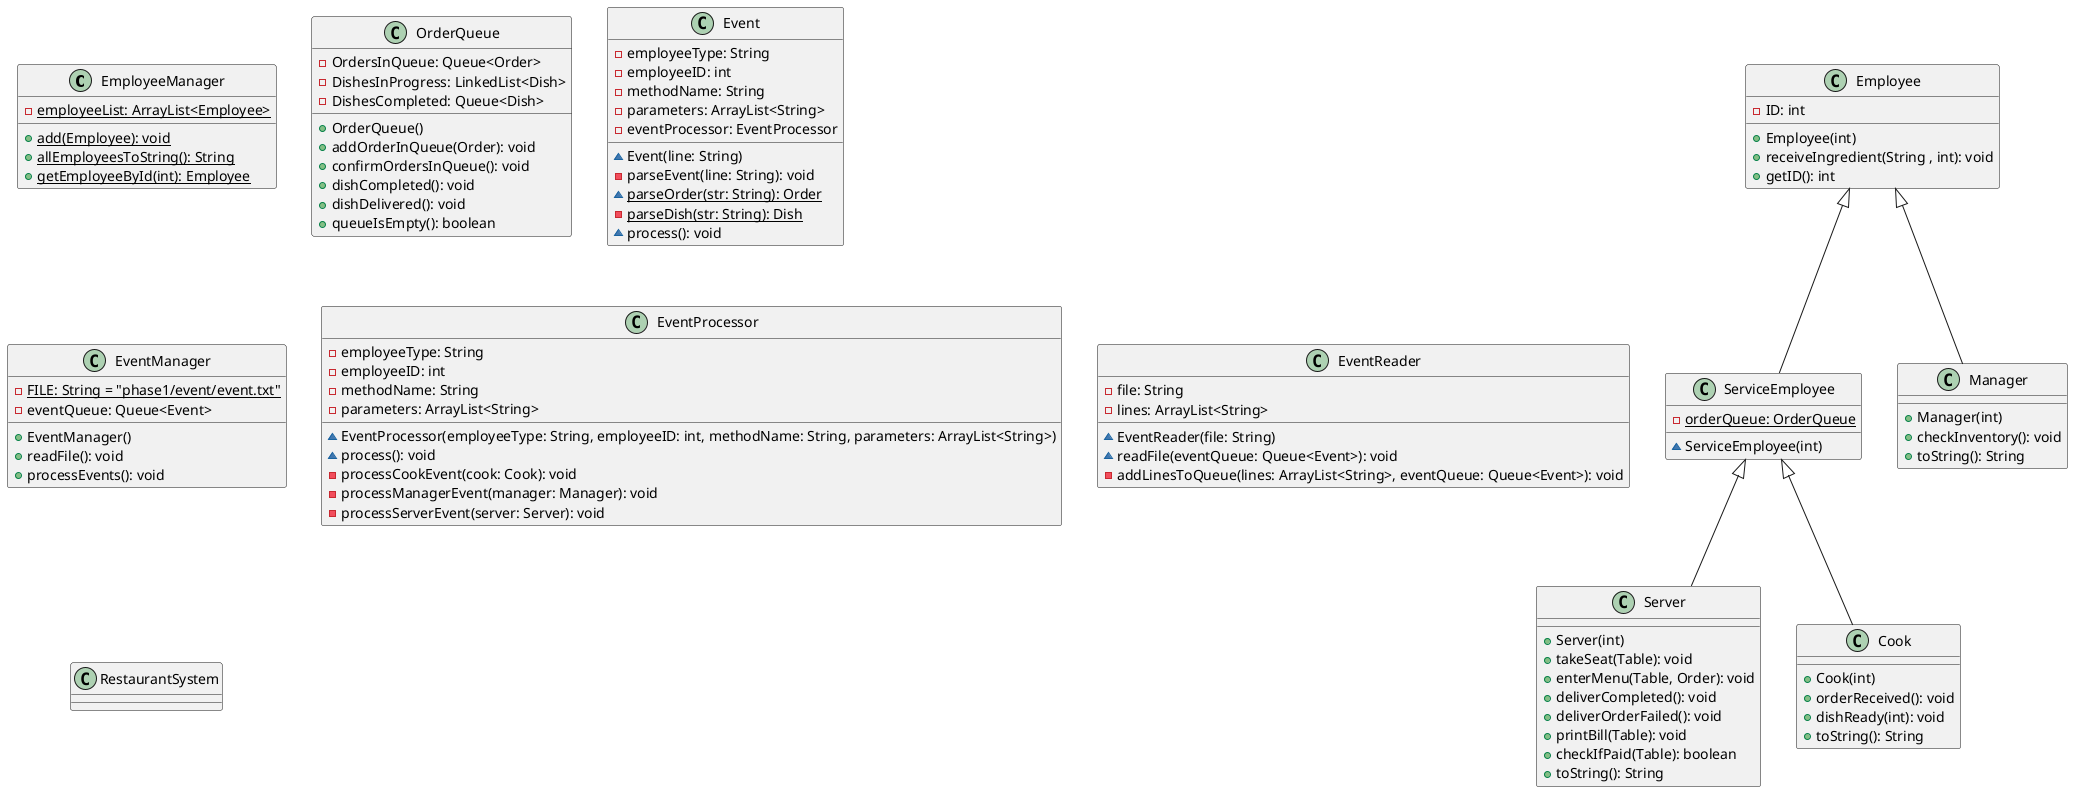 @startuml
class EmployeeManager{
- {static} employeeList: ArrayList<Employee>
+ {static} add(Employee): void
+ {static} allEmployeesToString(): String
+ {static} getEmployeeById(int): Employee
}
class OrderQueue{
- OrdersInQueue: Queue<Order>
- DishesInProgress: LinkedList<Dish>
- DishesCompleted: Queue<Dish>
+ OrderQueue()
+ addOrderInQueue(Order): void
+ confirmOrdersInQueue(): void
+ dishCompleted(): void
+ dishDelivered(): void
+ queueIsEmpty(): boolean
}

class Employee{
- ID: int
+ Employee(int)
+ receiveIngredient(String , int): void
+ getID(): int
}
class ServiceEmployee {
- {static} orderQueue: OrderQueue
~ ServiceEmployee(int)
}
class Server{
+ Server(int)
+ takeSeat(Table): void
+ enterMenu(Table, Order): void
+ deliverCompleted(): void
+ deliverOrderFailed(): void
+ printBill(Table): void
+ checkIfPaid(Table): boolean
+ toString(): String
}
class Cook{
+ Cook(int)
+ orderReceived(): void
+ dishReady(int): void
+ toString(): String
}
class Manager{
+ Manager(int)
+ checkInventory(): void
+ toString(): String
}

Employee <|-- ServiceEmployee
ServiceEmployee <|-- Cook
ServiceEmployee <|-- Server
Employee <|-- Manager


class Event{
- employeeType: String
- employeeID: int
- methodName: String
- parameters: ArrayList<String>
- eventProcessor: EventProcessor
~ Event(line: String)
- parseEvent(line: String): void
~ {static} parseOrder(str: String): Order
- {static} parseDish(str: String): Dish
~ process(): void
}

class EventManager{
- {static} FILE: String = "phase1/event/event.txt"
- eventQueue: Queue<Event>
+ EventManager()
+ readFile(): void
+ processEvents(): void
}

class EventProcessor{
- employeeType: String
- employeeID: int
- methodName: String
- parameters: ArrayList<String>
~ EventProcessor(employeeType: String, employeeID: int, methodName: String, parameters: ArrayList<String>)
~ process(): void
- processCookEvent(cook: Cook): void
- processManagerEvent(manager: Manager): void
- processServerEvent(server: Server): void
}

class EventReader{
- file: String
- lines: ArrayList<String>
~ EventReader(file: String)
~ readFile(eventQueue: Queue<Event>): void
- addLinesToQueue(lines: ArrayList<String>, eventQueue: Queue<Event>): void
}

class RestaurantSystem{
}
@enduml